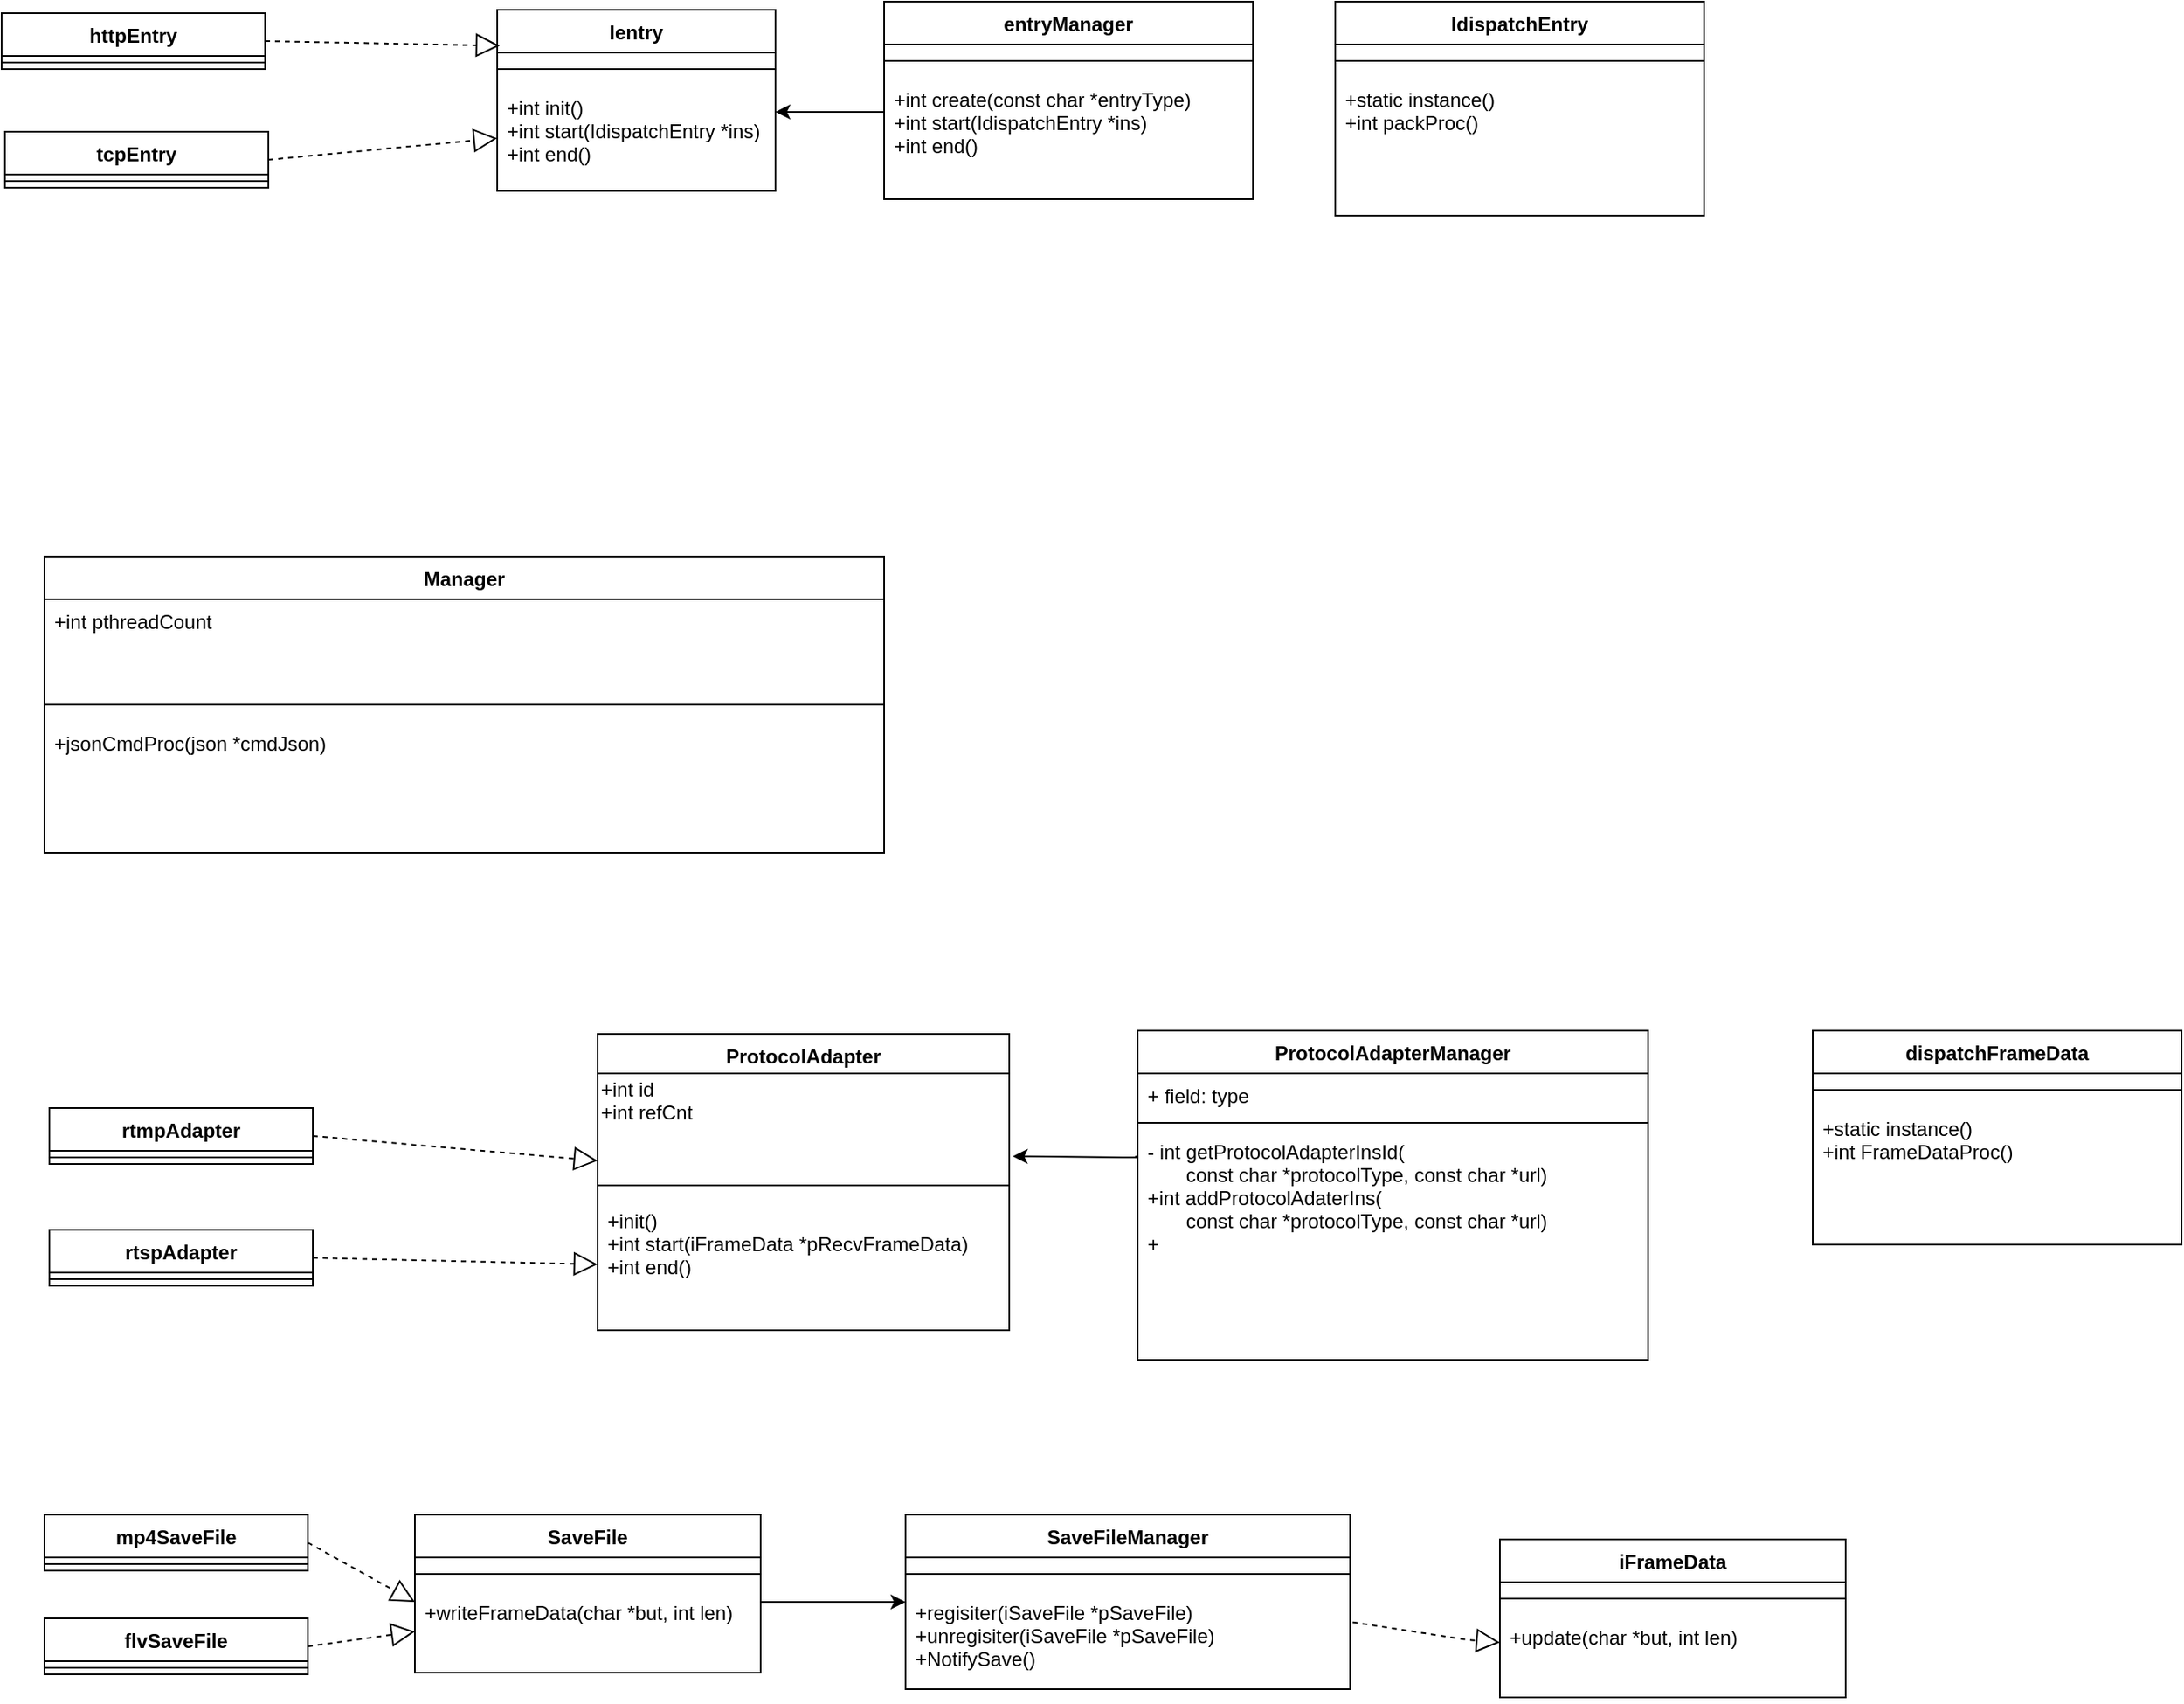 <mxfile type="github" version="10.6.5"><diagram id="z9mPAAteEUhThnTqNwNB" name="ÃÂ§ÃÂ¬ÃÂ¬ 1 ÃÂ©ÃÂ¡ÃÂµ"><mxGraphModel grid="1" dx="1362" dy="621" gridSize="10" guides="1" tooltips="1" connect="1" arrows="1" fold="1" page="1" pageScale="1" pageWidth="827" pageHeight="1169" math="0" shadow="0"><root><mxCell id="0" /><mxCell id="1" parent="0" /><mxCell id="UEfZ8wBBxdb6GRik4k6D-34" value="ProtocolAdapter&#10;" parent="1" vertex="1" style="swimlane;fontStyle=1;align=center;verticalAlign=top;childLayout=stackLayout;horizontal=1;startSize=24;horizontalStack=0;resizeParent=1;resizeParentMax=0;resizeLast=0;collapsible=1;marginBottom=0;"><mxGeometry as="geometry" height="180" width="250" x="422" y="660" /></mxCell><mxCell id="clJC5E_MbhXfqj5_-sqf-13" value="+int id&lt;br&gt;+int refCnt&lt;table&gt;&lt;tbody&gt;&lt;tr&gt;&lt;td&gt;&lt;br&gt;&lt;/td&gt;&lt;/tr&gt;&lt;/tbody&gt;&lt;/table&gt;&lt;br&gt;" parent="UEfZ8wBBxdb6GRik4k6D-34" vertex="1" style="text;html=1;resizable=0;points=[];autosize=1;align=left;verticalAlign=top;spacingTop=-4;"><mxGeometry as="geometry" height="60" width="250" y="24" /></mxCell><mxCell id="UEfZ8wBBxdb6GRik4k6D-36" value="" parent="UEfZ8wBBxdb6GRik4k6D-34" vertex="1" style="line;strokeWidth=1;fillColor=none;align=left;verticalAlign=middle;spacingTop=-1;spacingLeft=3;spacingRight=3;rotatable=0;labelPosition=right;points=[];portConstraint=eastwest;"><mxGeometry as="geometry" height="16" width="250" y="84" /></mxCell><mxCell id="UEfZ8wBBxdb6GRik4k6D-37" value="+init()&#10;+int start(iFrameData *pRecvFrameData)&#10;+int end()" parent="UEfZ8wBBxdb6GRik4k6D-34" vertex="1" style="text;strokeColor=none;fillColor=none;align=left;verticalAlign=top;spacingLeft=4;spacingRight=4;overflow=hidden;rotatable=0;points=[[0,0.5],[1,0.5]];portConstraint=eastwest;"><mxGeometry as="geometry" height="80" width="250" y="100" /></mxCell><mxCell id="UEfZ8wBBxdb6GRik4k6D-47" value="" parent="1" style="endArrow=block;dashed=1;endFill=0;endSize=12;html=1;exitX=1;exitY=0.5;exitDx=0;exitDy=0;entryX=0;entryY=0.5;entryDx=0;entryDy=0;" target="UEfZ8wBBxdb6GRik4k6D-37" edge="1" source="jZycAOeJuzSIiyM-q68W-5"><mxGeometry as="geometry" width="160" relative="1"><mxPoint as="sourcePoint" x="543" y="999" /><mxPoint as="targetPoint" x="439" y="859" /></mxGeometry></mxCell><mxCell id="jZycAOeJuzSIiyM-q68W-1" value="rtmpAdapter&#10;" parent="1" vertex="1" style="swimlane;fontStyle=1;align=center;verticalAlign=top;childLayout=stackLayout;horizontal=1;startSize=26;horizontalStack=0;resizeParent=1;resizeParentMax=0;resizeLast=0;collapsible=1;marginBottom=0;"><mxGeometry as="geometry" height="34" width="160" x="89" y="705" /></mxCell><mxCell id="jZycAOeJuzSIiyM-q68W-3" value="" parent="jZycAOeJuzSIiyM-q68W-1" vertex="1" style="line;strokeWidth=1;fillColor=none;align=left;verticalAlign=middle;spacingTop=-1;spacingLeft=3;spacingRight=3;rotatable=0;labelPosition=right;points=[];portConstraint=eastwest;"><mxGeometry as="geometry" height="8" width="160" y="26" /></mxCell><mxCell id="jZycAOeJuzSIiyM-q68W-5" value="rtspAdapter&#10;" parent="1" vertex="1" style="swimlane;fontStyle=1;align=center;verticalAlign=top;childLayout=stackLayout;horizontal=1;startSize=26;horizontalStack=0;resizeParent=1;resizeParentMax=0;resizeLast=0;collapsible=1;marginBottom=0;"><mxGeometry as="geometry" height="34" width="160" x="89" y="779" /></mxCell><mxCell id="jZycAOeJuzSIiyM-q68W-6" value="" parent="jZycAOeJuzSIiyM-q68W-5" vertex="1" style="line;strokeWidth=1;fillColor=none;align=left;verticalAlign=middle;spacingTop=-1;spacingLeft=3;spacingRight=3;rotatable=0;labelPosition=right;points=[];portConstraint=eastwest;"><mxGeometry as="geometry" height="8" width="160" y="26" /></mxCell><mxCell id="jZycAOeJuzSIiyM-q68W-7" value="" parent="1" style="endArrow=block;dashed=1;endFill=0;endSize=12;html=1;exitX=1;exitY=0.5;exitDx=0;exitDy=0;entryX=0;entryY=0.5;entryDx=0;entryDy=0;" edge="1" source="jZycAOeJuzSIiyM-q68W-1"><mxGeometry as="geometry" width="160" relative="1"><mxPoint as="sourcePoint" x="239" y="703.5" /><mxPoint as="targetPoint" x="421.966" y="737.034" /></mxGeometry></mxCell><mxCell id="jZycAOeJuzSIiyM-q68W-24" value="SaveFileManager&#10;" parent="1" vertex="1" style="swimlane;fontStyle=1;align=center;verticalAlign=top;childLayout=stackLayout;horizontal=1;startSize=26;horizontalStack=0;resizeParent=1;resizeParentMax=0;resizeLast=0;collapsible=1;marginBottom=0;"><mxGeometry as="geometry" height="106" width="270" x="609" y="952" /></mxCell><mxCell id="jZycAOeJuzSIiyM-q68W-26" value="" parent="jZycAOeJuzSIiyM-q68W-24" vertex="1" style="line;strokeWidth=1;fillColor=none;align=left;verticalAlign=middle;spacingTop=-1;spacingLeft=3;spacingRight=3;rotatable=0;labelPosition=right;points=[];portConstraint=eastwest;"><mxGeometry as="geometry" height="20" width="270" y="26" /></mxCell><mxCell id="jZycAOeJuzSIiyM-q68W-27" value="+regisiter(iSaveFile *pSaveFile)&#10;+unregisiter(iSaveFile *pSaveFile)&#10;+NotifySave()" parent="jZycAOeJuzSIiyM-q68W-24" vertex="1" style="text;strokeColor=none;fillColor=none;align=left;verticalAlign=top;spacingLeft=4;spacingRight=4;overflow=hidden;rotatable=0;points=[[0,0.5],[1,0.5]];portConstraint=eastwest;"><mxGeometry as="geometry" height="60" width="270" y="46" /></mxCell><mxCell id="jZycAOeJuzSIiyM-q68W-40" value="iFrameData&#10;" parent="1" vertex="1" style="swimlane;fontStyle=1;align=center;verticalAlign=top;childLayout=stackLayout;horizontal=1;startSize=26;horizontalStack=0;resizeParent=1;resizeParentMax=0;resizeLast=0;collapsible=1;marginBottom=0;"><mxGeometry as="geometry" height="96" width="210" x="970" y="967" /></mxCell><mxCell id="jZycAOeJuzSIiyM-q68W-42" value="" parent="jZycAOeJuzSIiyM-q68W-40" vertex="1" style="line;strokeWidth=1;fillColor=none;align=left;verticalAlign=middle;spacingTop=-1;spacingLeft=3;spacingRight=3;rotatable=0;labelPosition=right;points=[];portConstraint=eastwest;"><mxGeometry as="geometry" height="20" width="210" y="26" /></mxCell><mxCell id="jZycAOeJuzSIiyM-q68W-43" value="+update(char *but, int len)&#10;" parent="jZycAOeJuzSIiyM-q68W-40" vertex="1" style="text;strokeColor=none;fillColor=none;align=left;verticalAlign=top;spacingLeft=4;spacingRight=4;overflow=hidden;rotatable=0;points=[[0,0.5],[1,0.5]];portConstraint=eastwest;"><mxGeometry as="geometry" height="50" width="210" y="46" /></mxCell><mxCell id="jZycAOeJuzSIiyM-q68W-45" value="" parent="1" style="endArrow=block;dashed=1;endFill=0;endSize=12;html=1;exitX=1.006;exitY=0.322;exitDx=0;exitDy=0;exitPerimeter=0;" target="jZycAOeJuzSIiyM-q68W-43" edge="1" source="jZycAOeJuzSIiyM-q68W-27"><mxGeometry as="geometry" width="160" relative="1"><mxPoint as="sourcePoint" x="879" y="1005" /><mxPoint as="targetPoint" x="722" y="895" /><Array as="points"><mxPoint x="950" y="1028" /></Array></mxGeometry></mxCell><mxCell id="jZycAOeJuzSIiyM-q68W-48" value="SaveFile&#10;" parent="1" vertex="1" style="swimlane;fontStyle=1;align=center;verticalAlign=top;childLayout=stackLayout;horizontal=1;startSize=26;horizontalStack=0;resizeParent=1;resizeParentMax=0;resizeLast=0;collapsible=1;marginBottom=0;"><mxGeometry as="geometry" height="96" width="210" x="311" y="952" /></mxCell><mxCell id="jZycAOeJuzSIiyM-q68W-50" value="" parent="jZycAOeJuzSIiyM-q68W-48" vertex="1" style="line;strokeWidth=1;fillColor=none;align=left;verticalAlign=middle;spacingTop=-1;spacingLeft=3;spacingRight=3;rotatable=0;labelPosition=right;points=[];portConstraint=eastwest;"><mxGeometry as="geometry" height="20" width="210" y="26" /></mxCell><mxCell id="jZycAOeJuzSIiyM-q68W-51" value="+writeFrameData(char *but, int len)&#10;" parent="jZycAOeJuzSIiyM-q68W-48" vertex="1" style="text;strokeColor=none;fillColor=none;align=left;verticalAlign=top;spacingLeft=4;spacingRight=4;overflow=hidden;rotatable=0;points=[[0,0.5],[1,0.5]];portConstraint=eastwest;"><mxGeometry as="geometry" height="50" width="210" y="46" /></mxCell><mxCell id="jZycAOeJuzSIiyM-q68W-53" parent="1" style="edgeStyle=orthogonalEdgeStyle;rounded=0;orthogonalLoop=1;jettySize=auto;html=1;exitX=1;exitY=0.5;exitDx=0;exitDy=0;entryX=0;entryY=0.5;entryDx=0;entryDy=0;" edge="1"><mxGeometry as="geometry" relative="1"><mxPoint as="sourcePoint" x="521" y="1005" /><mxPoint as="targetPoint" x="609" y="1005" /></mxGeometry></mxCell><mxCell id="jZycAOeJuzSIiyM-q68W-54" value="" parent="1" style="endArrow=block;dashed=1;endFill=0;endSize=12;html=1;exitX=1;exitY=0.5;exitDx=0;exitDy=0;entryX=0;entryY=0.5;entryDx=0;entryDy=0;" target="jZycAOeJuzSIiyM-q68W-51" edge="1" source="jZycAOeJuzSIiyM-q68W-57"><mxGeometry as="geometry" width="160" relative="1"><mxPoint as="sourcePoint" x="425" y="1274" /><mxPoint as="targetPoint" x="304" y="1074" /></mxGeometry></mxCell><mxCell id="jZycAOeJuzSIiyM-q68W-55" value="mp4SaveFile&#10;" parent="1" vertex="1" style="swimlane;fontStyle=1;align=center;verticalAlign=top;childLayout=stackLayout;horizontal=1;startSize=26;horizontalStack=0;resizeParent=1;resizeParentMax=0;resizeLast=0;collapsible=1;marginBottom=0;"><mxGeometry as="geometry" height="34" width="160" x="86" y="952" /></mxCell><mxCell id="jZycAOeJuzSIiyM-q68W-56" value="" parent="jZycAOeJuzSIiyM-q68W-55" vertex="1" style="line;strokeWidth=1;fillColor=none;align=left;verticalAlign=middle;spacingTop=-1;spacingLeft=3;spacingRight=3;rotatable=0;labelPosition=right;points=[];portConstraint=eastwest;"><mxGeometry as="geometry" height="8" width="160" y="26" /></mxCell><mxCell id="jZycAOeJuzSIiyM-q68W-57" value="flvSaveFile" parent="1" vertex="1" style="swimlane;fontStyle=1;align=center;verticalAlign=top;childLayout=stackLayout;horizontal=1;startSize=26;horizontalStack=0;resizeParent=1;resizeParentMax=0;resizeLast=0;collapsible=1;marginBottom=0;"><mxGeometry as="geometry" height="34" width="160" x="86" y="1015" /></mxCell><mxCell id="jZycAOeJuzSIiyM-q68W-58" value="" parent="jZycAOeJuzSIiyM-q68W-57" vertex="1" style="line;strokeWidth=1;fillColor=none;align=left;verticalAlign=middle;spacingTop=-1;spacingLeft=3;spacingRight=3;rotatable=0;labelPosition=right;points=[];portConstraint=eastwest;"><mxGeometry as="geometry" height="8" width="160" y="26" /></mxCell><mxCell id="jZycAOeJuzSIiyM-q68W-59" value="" parent="1" style="endArrow=block;dashed=1;endFill=0;endSize=12;html=1;exitX=1;exitY=0.5;exitDx=0;exitDy=0;entryX=0;entryY=0.5;entryDx=0;entryDy=0;" edge="1" source="jZycAOeJuzSIiyM-q68W-55"><mxGeometry as="geometry" width="160" relative="1"><mxPoint as="sourcePoint" x="121" y="978.5" /><mxPoint as="targetPoint" x="311" y="1005" /></mxGeometry></mxCell><mxCell id="jZycAOeJuzSIiyM-q68W-66" value="Manager" parent="1" vertex="1" style="swimlane;fontStyle=1;align=center;verticalAlign=top;childLayout=stackLayout;horizontal=1;startSize=26;horizontalStack=0;resizeParent=1;resizeParentMax=0;resizeLast=0;collapsible=1;marginBottom=0;"><mxGeometry as="geometry" height="180" width="510" x="86" y="370" /></mxCell><mxCell id="jZycAOeJuzSIiyM-q68W-67" value="+int pthreadCount&#10;&#10;&#10;" parent="jZycAOeJuzSIiyM-q68W-66" vertex="1" style="text;strokeColor=none;fillColor=none;align=left;verticalAlign=top;spacingLeft=4;spacingRight=4;overflow=hidden;rotatable=0;points=[[0,0.5],[1,0.5]];portConstraint=eastwest;"><mxGeometry as="geometry" height="54" width="510" y="26" /></mxCell><mxCell id="jZycAOeJuzSIiyM-q68W-68" value="" parent="jZycAOeJuzSIiyM-q68W-66" vertex="1" style="line;strokeWidth=1;fillColor=none;align=left;verticalAlign=middle;spacingTop=-1;spacingLeft=3;spacingRight=3;rotatable=0;labelPosition=right;points=[];portConstraint=eastwest;"><mxGeometry as="geometry" height="20" width="510" y="80" /></mxCell><mxCell id="jZycAOeJuzSIiyM-q68W-69" value="+jsonCmdProc(json *cmdJson)&#10;" parent="jZycAOeJuzSIiyM-q68W-66" vertex="1" style="text;strokeColor=none;fillColor=none;align=left;verticalAlign=top;spacingLeft=4;spacingRight=4;overflow=hidden;rotatable=0;points=[[0,0.5],[1,0.5]];portConstraint=eastwest;"><mxGeometry as="geometry" height="80" width="510" y="100" /></mxCell><mxCell id="jZycAOeJuzSIiyM-q68W-76" value="Ientry" parent="1" vertex="1" style="swimlane;fontStyle=1;align=center;verticalAlign=top;childLayout=stackLayout;horizontal=1;startSize=26;horizontalStack=0;resizeParent=1;resizeParentMax=0;resizeLast=0;collapsible=1;marginBottom=0;"><mxGeometry as="geometry" height="110" width="169" x="361" y="38" /></mxCell><mxCell id="jZycAOeJuzSIiyM-q68W-78" value="" parent="jZycAOeJuzSIiyM-q68W-76" vertex="1" style="line;strokeWidth=1;fillColor=none;align=left;verticalAlign=middle;spacingTop=-1;spacingLeft=3;spacingRight=3;rotatable=0;labelPosition=right;points=[];portConstraint=eastwest;"><mxGeometry as="geometry" height="20" width="169" y="26" /></mxCell><mxCell id="jZycAOeJuzSIiyM-q68W-79" value="+int init()&#10;+int start(IdispatchEntry *ins)&#10;+int end()&#10;" parent="jZycAOeJuzSIiyM-q68W-76" vertex="1" style="text;strokeColor=none;fillColor=none;align=left;verticalAlign=top;spacingLeft=4;spacingRight=4;overflow=hidden;rotatable=0;points=[[0,0.5],[1,0.5]];portConstraint=eastwest;"><mxGeometry as="geometry" height="64" width="169" y="46" /></mxCell><mxCell id="jZycAOeJuzSIiyM-q68W-80" value="httpEntry&#10;" parent="1" vertex="1" style="swimlane;fontStyle=1;align=center;verticalAlign=top;childLayout=stackLayout;horizontal=1;startSize=26;horizontalStack=0;resizeParent=1;resizeParentMax=0;resizeLast=0;collapsible=1;marginBottom=0;"><mxGeometry as="geometry" height="34" width="160" x="60" y="40" /></mxCell><mxCell id="jZycAOeJuzSIiyM-q68W-81" value="" parent="jZycAOeJuzSIiyM-q68W-80" vertex="1" style="line;strokeWidth=1;fillColor=none;align=left;verticalAlign=middle;spacingTop=-1;spacingLeft=3;spacingRight=3;rotatable=0;labelPosition=right;points=[];portConstraint=eastwest;"><mxGeometry as="geometry" height="8" width="160" y="26" /></mxCell><mxCell id="jZycAOeJuzSIiyM-q68W-82" value="" parent="1" style="endArrow=block;dashed=1;endFill=0;endSize=12;html=1;exitX=1;exitY=0.5;exitDx=0;exitDy=0;entryX=0.009;entryY=0.198;entryDx=0;entryDy=0;entryPerimeter=0;" target="jZycAOeJuzSIiyM-q68W-76" edge="1" source="jZycAOeJuzSIiyM-q68W-80"><mxGeometry as="geometry" width="160" relative="1"><mxPoint as="sourcePoint" x="198" y="502" /><mxPoint as="targetPoint" x="381" y="80" /></mxGeometry></mxCell><mxCell id="jZycAOeJuzSIiyM-q68W-85" value="tcpEntry&#10;" parent="1" vertex="1" style="swimlane;fontStyle=1;align=center;verticalAlign=top;childLayout=stackLayout;horizontal=1;startSize=26;horizontalStack=0;resizeParent=1;resizeParentMax=0;resizeLast=0;collapsible=1;marginBottom=0;"><mxGeometry as="geometry" height="34" width="160" x="62" y="112" /></mxCell><mxCell id="jZycAOeJuzSIiyM-q68W-86" value="" parent="jZycAOeJuzSIiyM-q68W-85" vertex="1" style="line;strokeWidth=1;fillColor=none;align=left;verticalAlign=middle;spacingTop=-1;spacingLeft=3;spacingRight=3;rotatable=0;labelPosition=right;points=[];portConstraint=eastwest;"><mxGeometry as="geometry" height="8" width="160" y="26" /></mxCell><mxCell id="jZycAOeJuzSIiyM-q68W-88" value="" parent="1" style="endArrow=block;dashed=1;endFill=0;endSize=12;html=1;exitX=1;exitY=0.5;exitDx=0;exitDy=0;entryX=0;entryY=0.5;entryDx=0;entryDy=0;" target="jZycAOeJuzSIiyM-q68W-79" edge="1" source="jZycAOeJuzSIiyM-q68W-85"><mxGeometry as="geometry" width="160" relative="1"><mxPoint as="sourcePoint" x="220.034" y="160.172" /><mxPoint as="targetPoint" x="371.759" y="180.172" /></mxGeometry></mxCell><mxCell id="clJC5E_MbhXfqj5_-sqf-1" value="entryManager" parent="1" vertex="1" style="swimlane;fontStyle=1;align=center;verticalAlign=top;childLayout=stackLayout;horizontal=1;startSize=26;horizontalStack=0;resizeParent=1;resizeParentMax=0;resizeLast=0;collapsible=1;marginBottom=0;"><mxGeometry as="geometry" height="120" width="224" x="596" y="33" /></mxCell><mxCell id="clJC5E_MbhXfqj5_-sqf-2" value="" parent="clJC5E_MbhXfqj5_-sqf-1" vertex="1" style="line;strokeWidth=1;fillColor=none;align=left;verticalAlign=middle;spacingTop=-1;spacingLeft=3;spacingRight=3;rotatable=0;labelPosition=right;points=[];portConstraint=eastwest;"><mxGeometry as="geometry" height="20" width="224" y="26" /></mxCell><mxCell id="clJC5E_MbhXfqj5_-sqf-3" value="+int create(const char *entryType)&#10;+int start(IdispatchEntry *ins)&#10;+int end()&#10;&#10;&#10;" parent="clJC5E_MbhXfqj5_-sqf-1" vertex="1" style="text;strokeColor=none;fillColor=none;align=left;verticalAlign=top;spacingLeft=4;spacingRight=4;overflow=hidden;rotatable=0;points=[[0,0.5],[1,0.5]];portConstraint=eastwest;"><mxGeometry as="geometry" height="74" width="224" y="46" /></mxCell><mxCell id="clJC5E_MbhXfqj5_-sqf-4" parent="1" style="edgeStyle=orthogonalEdgeStyle;rounded=0;orthogonalLoop=1;jettySize=auto;html=1;" edge="1"><mxGeometry as="geometry" relative="1"><mxPoint as="sourcePoint" x="596" y="100" /><mxPoint as="targetPoint" x="530" y="100" /><Array as="points"><mxPoint x="596" y="100" /><mxPoint x="530" y="100" /></Array></mxGeometry></mxCell><mxCell id="clJC5E_MbhXfqj5_-sqf-5" value="IdispatchEntry" parent="1" vertex="1" style="swimlane;fontStyle=1;align=center;verticalAlign=top;childLayout=stackLayout;horizontal=1;startSize=26;horizontalStack=0;resizeParent=1;resizeParentMax=0;resizeLast=0;collapsible=1;marginBottom=0;"><mxGeometry as="geometry" height="130" width="224" x="870" y="33" /></mxCell><mxCell id="clJC5E_MbhXfqj5_-sqf-6" value="" parent="clJC5E_MbhXfqj5_-sqf-5" vertex="1" style="line;strokeWidth=1;fillColor=none;align=left;verticalAlign=middle;spacingTop=-1;spacingLeft=3;spacingRight=3;rotatable=0;labelPosition=right;points=[];portConstraint=eastwest;"><mxGeometry as="geometry" height="20" width="224" y="26" /></mxCell><mxCell id="clJC5E_MbhXfqj5_-sqf-7" value="+static instance()&#10;+int packProc()&#10;&#10;&#10;" parent="clJC5E_MbhXfqj5_-sqf-5" vertex="1" style="text;strokeColor=none;fillColor=none;align=left;verticalAlign=top;spacingLeft=4;spacingRight=4;overflow=hidden;rotatable=0;points=[[0,0.5],[1,0.5]];portConstraint=eastwest;"><mxGeometry as="geometry" height="84" width="224" y="46" /></mxCell><mxCell id="clJC5E_MbhXfqj5_-sqf-20" value="ProtocolAdapterManager&#10;" parent="1" vertex="1" style="swimlane;fontStyle=1;align=center;verticalAlign=top;childLayout=stackLayout;horizontal=1;startSize=26;horizontalStack=0;resizeParent=1;resizeParentMax=0;resizeLast=0;collapsible=1;marginBottom=0;"><mxGeometry as="geometry" height="200" width="310" x="750" y="658" /></mxCell><mxCell id="clJC5E_MbhXfqj5_-sqf-21" value="+ field: type" parent="clJC5E_MbhXfqj5_-sqf-20" vertex="1" style="text;strokeColor=none;fillColor=none;align=left;verticalAlign=top;spacingLeft=4;spacingRight=4;overflow=hidden;rotatable=0;points=[[0,0.5],[1,0.5]];portConstraint=eastwest;"><mxGeometry as="geometry" height="26" width="310" y="26" /></mxCell><mxCell id="clJC5E_MbhXfqj5_-sqf-22" value="" parent="clJC5E_MbhXfqj5_-sqf-20" vertex="1" style="line;strokeWidth=1;fillColor=none;align=left;verticalAlign=middle;spacingTop=-1;spacingLeft=3;spacingRight=3;rotatable=0;labelPosition=right;points=[];portConstraint=eastwest;"><mxGeometry as="geometry" height="8" width="310" y="52" /></mxCell><mxCell id="clJC5E_MbhXfqj5_-sqf-23" value="- int getProtocolAdapterInsId(&#10;       const char *protocolType, const char *url)&#10;+int addProtocolAdaterIns(&#10;       const char *protocolType, const char *url)&#10;+&#10;" parent="clJC5E_MbhXfqj5_-sqf-20" vertex="1" style="text;strokeColor=none;fillColor=none;align=left;verticalAlign=top;spacingLeft=4;spacingRight=4;overflow=hidden;rotatable=0;points=[[0,0.5],[1,0.5]];portConstraint=eastwest;"><mxGeometry as="geometry" height="140" width="310" y="60" /></mxCell><mxCell id="clJC5E_MbhXfqj5_-sqf-24" parent="1" style="edgeStyle=orthogonalEdgeStyle;rounded=0;orthogonalLoop=1;jettySize=auto;html=1;" edge="1"><mxGeometry as="geometry" relative="1"><mxPoint as="sourcePoint" x="749" y="734" /><mxPoint as="targetPoint" x="674.167" y="734.333" /><Array as="points"><mxPoint x="749" y="735" /><mxPoint x="741" y="735" /></Array></mxGeometry></mxCell><mxCell id="clJC5E_MbhXfqj5_-sqf-25" value="dispatchFrameData" parent="1" vertex="1" style="swimlane;fontStyle=1;align=center;verticalAlign=top;childLayout=stackLayout;horizontal=1;startSize=26;horizontalStack=0;resizeParent=1;resizeParentMax=0;resizeLast=0;collapsible=1;marginBottom=0;"><mxGeometry as="geometry" height="130" width="224" x="1160" y="658" /></mxCell><mxCell id="clJC5E_MbhXfqj5_-sqf-26" value="" parent="clJC5E_MbhXfqj5_-sqf-25" vertex="1" style="line;strokeWidth=1;fillColor=none;align=left;verticalAlign=middle;spacingTop=-1;spacingLeft=3;spacingRight=3;rotatable=0;labelPosition=right;points=[];portConstraint=eastwest;"><mxGeometry as="geometry" height="20" width="224" y="26" /></mxCell><mxCell id="clJC5E_MbhXfqj5_-sqf-27" value="+static instance()&#10;+int FrameDataProc()&#10;&#10;&#10;" parent="clJC5E_MbhXfqj5_-sqf-25" vertex="1" style="text;strokeColor=none;fillColor=none;align=left;verticalAlign=top;spacingLeft=4;spacingRight=4;overflow=hidden;rotatable=0;points=[[0,0.5],[1,0.5]];portConstraint=eastwest;"><mxGeometry as="geometry" height="84" width="224" y="46" /></mxCell></root></mxGraphModel></diagram></mxfile>